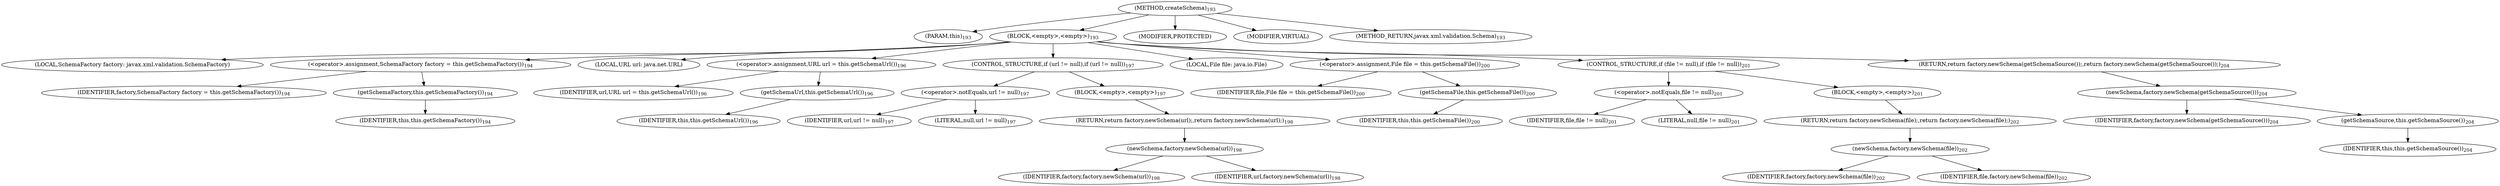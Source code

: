 digraph "createSchema" {  
"342" [label = <(METHOD,createSchema)<SUB>193</SUB>> ]
"28" [label = <(PARAM,this)<SUB>193</SUB>> ]
"343" [label = <(BLOCK,&lt;empty&gt;,&lt;empty&gt;)<SUB>193</SUB>> ]
"344" [label = <(LOCAL,SchemaFactory factory: javax.xml.validation.SchemaFactory)> ]
"345" [label = <(&lt;operator&gt;.assignment,SchemaFactory factory = this.getSchemaFactory())<SUB>194</SUB>> ]
"346" [label = <(IDENTIFIER,factory,SchemaFactory factory = this.getSchemaFactory())<SUB>194</SUB>> ]
"347" [label = <(getSchemaFactory,this.getSchemaFactory())<SUB>194</SUB>> ]
"27" [label = <(IDENTIFIER,this,this.getSchemaFactory())<SUB>194</SUB>> ]
"348" [label = <(LOCAL,URL url: java.net.URL)> ]
"349" [label = <(&lt;operator&gt;.assignment,URL url = this.getSchemaUrl())<SUB>196</SUB>> ]
"350" [label = <(IDENTIFIER,url,URL url = this.getSchemaUrl())<SUB>196</SUB>> ]
"351" [label = <(getSchemaUrl,this.getSchemaUrl())<SUB>196</SUB>> ]
"29" [label = <(IDENTIFIER,this,this.getSchemaUrl())<SUB>196</SUB>> ]
"352" [label = <(CONTROL_STRUCTURE,if (url != null),if (url != null))<SUB>197</SUB>> ]
"353" [label = <(&lt;operator&gt;.notEquals,url != null)<SUB>197</SUB>> ]
"354" [label = <(IDENTIFIER,url,url != null)<SUB>197</SUB>> ]
"355" [label = <(LITERAL,null,url != null)<SUB>197</SUB>> ]
"356" [label = <(BLOCK,&lt;empty&gt;,&lt;empty&gt;)<SUB>197</SUB>> ]
"357" [label = <(RETURN,return factory.newSchema(url);,return factory.newSchema(url);)<SUB>198</SUB>> ]
"358" [label = <(newSchema,factory.newSchema(url))<SUB>198</SUB>> ]
"359" [label = <(IDENTIFIER,factory,factory.newSchema(url))<SUB>198</SUB>> ]
"360" [label = <(IDENTIFIER,url,factory.newSchema(url))<SUB>198</SUB>> ]
"361" [label = <(LOCAL,File file: java.io.File)> ]
"362" [label = <(&lt;operator&gt;.assignment,File file = this.getSchemaFile())<SUB>200</SUB>> ]
"363" [label = <(IDENTIFIER,file,File file = this.getSchemaFile())<SUB>200</SUB>> ]
"364" [label = <(getSchemaFile,this.getSchemaFile())<SUB>200</SUB>> ]
"30" [label = <(IDENTIFIER,this,this.getSchemaFile())<SUB>200</SUB>> ]
"365" [label = <(CONTROL_STRUCTURE,if (file != null),if (file != null))<SUB>201</SUB>> ]
"366" [label = <(&lt;operator&gt;.notEquals,file != null)<SUB>201</SUB>> ]
"367" [label = <(IDENTIFIER,file,file != null)<SUB>201</SUB>> ]
"368" [label = <(LITERAL,null,file != null)<SUB>201</SUB>> ]
"369" [label = <(BLOCK,&lt;empty&gt;,&lt;empty&gt;)<SUB>201</SUB>> ]
"370" [label = <(RETURN,return factory.newSchema(file);,return factory.newSchema(file);)<SUB>202</SUB>> ]
"371" [label = <(newSchema,factory.newSchema(file))<SUB>202</SUB>> ]
"372" [label = <(IDENTIFIER,factory,factory.newSchema(file))<SUB>202</SUB>> ]
"373" [label = <(IDENTIFIER,file,factory.newSchema(file))<SUB>202</SUB>> ]
"374" [label = <(RETURN,return factory.newSchema(getSchemaSource());,return factory.newSchema(getSchemaSource());)<SUB>204</SUB>> ]
"375" [label = <(newSchema,factory.newSchema(getSchemaSource()))<SUB>204</SUB>> ]
"376" [label = <(IDENTIFIER,factory,factory.newSchema(getSchemaSource()))<SUB>204</SUB>> ]
"377" [label = <(getSchemaSource,this.getSchemaSource())<SUB>204</SUB>> ]
"31" [label = <(IDENTIFIER,this,this.getSchemaSource())<SUB>204</SUB>> ]
"378" [label = <(MODIFIER,PROTECTED)> ]
"379" [label = <(MODIFIER,VIRTUAL)> ]
"380" [label = <(METHOD_RETURN,javax.xml.validation.Schema)<SUB>193</SUB>> ]
  "342" -> "28" 
  "342" -> "343" 
  "342" -> "378" 
  "342" -> "379" 
  "342" -> "380" 
  "343" -> "344" 
  "343" -> "345" 
  "343" -> "348" 
  "343" -> "349" 
  "343" -> "352" 
  "343" -> "361" 
  "343" -> "362" 
  "343" -> "365" 
  "343" -> "374" 
  "345" -> "346" 
  "345" -> "347" 
  "347" -> "27" 
  "349" -> "350" 
  "349" -> "351" 
  "351" -> "29" 
  "352" -> "353" 
  "352" -> "356" 
  "353" -> "354" 
  "353" -> "355" 
  "356" -> "357" 
  "357" -> "358" 
  "358" -> "359" 
  "358" -> "360" 
  "362" -> "363" 
  "362" -> "364" 
  "364" -> "30" 
  "365" -> "366" 
  "365" -> "369" 
  "366" -> "367" 
  "366" -> "368" 
  "369" -> "370" 
  "370" -> "371" 
  "371" -> "372" 
  "371" -> "373" 
  "374" -> "375" 
  "375" -> "376" 
  "375" -> "377" 
  "377" -> "31" 
}
